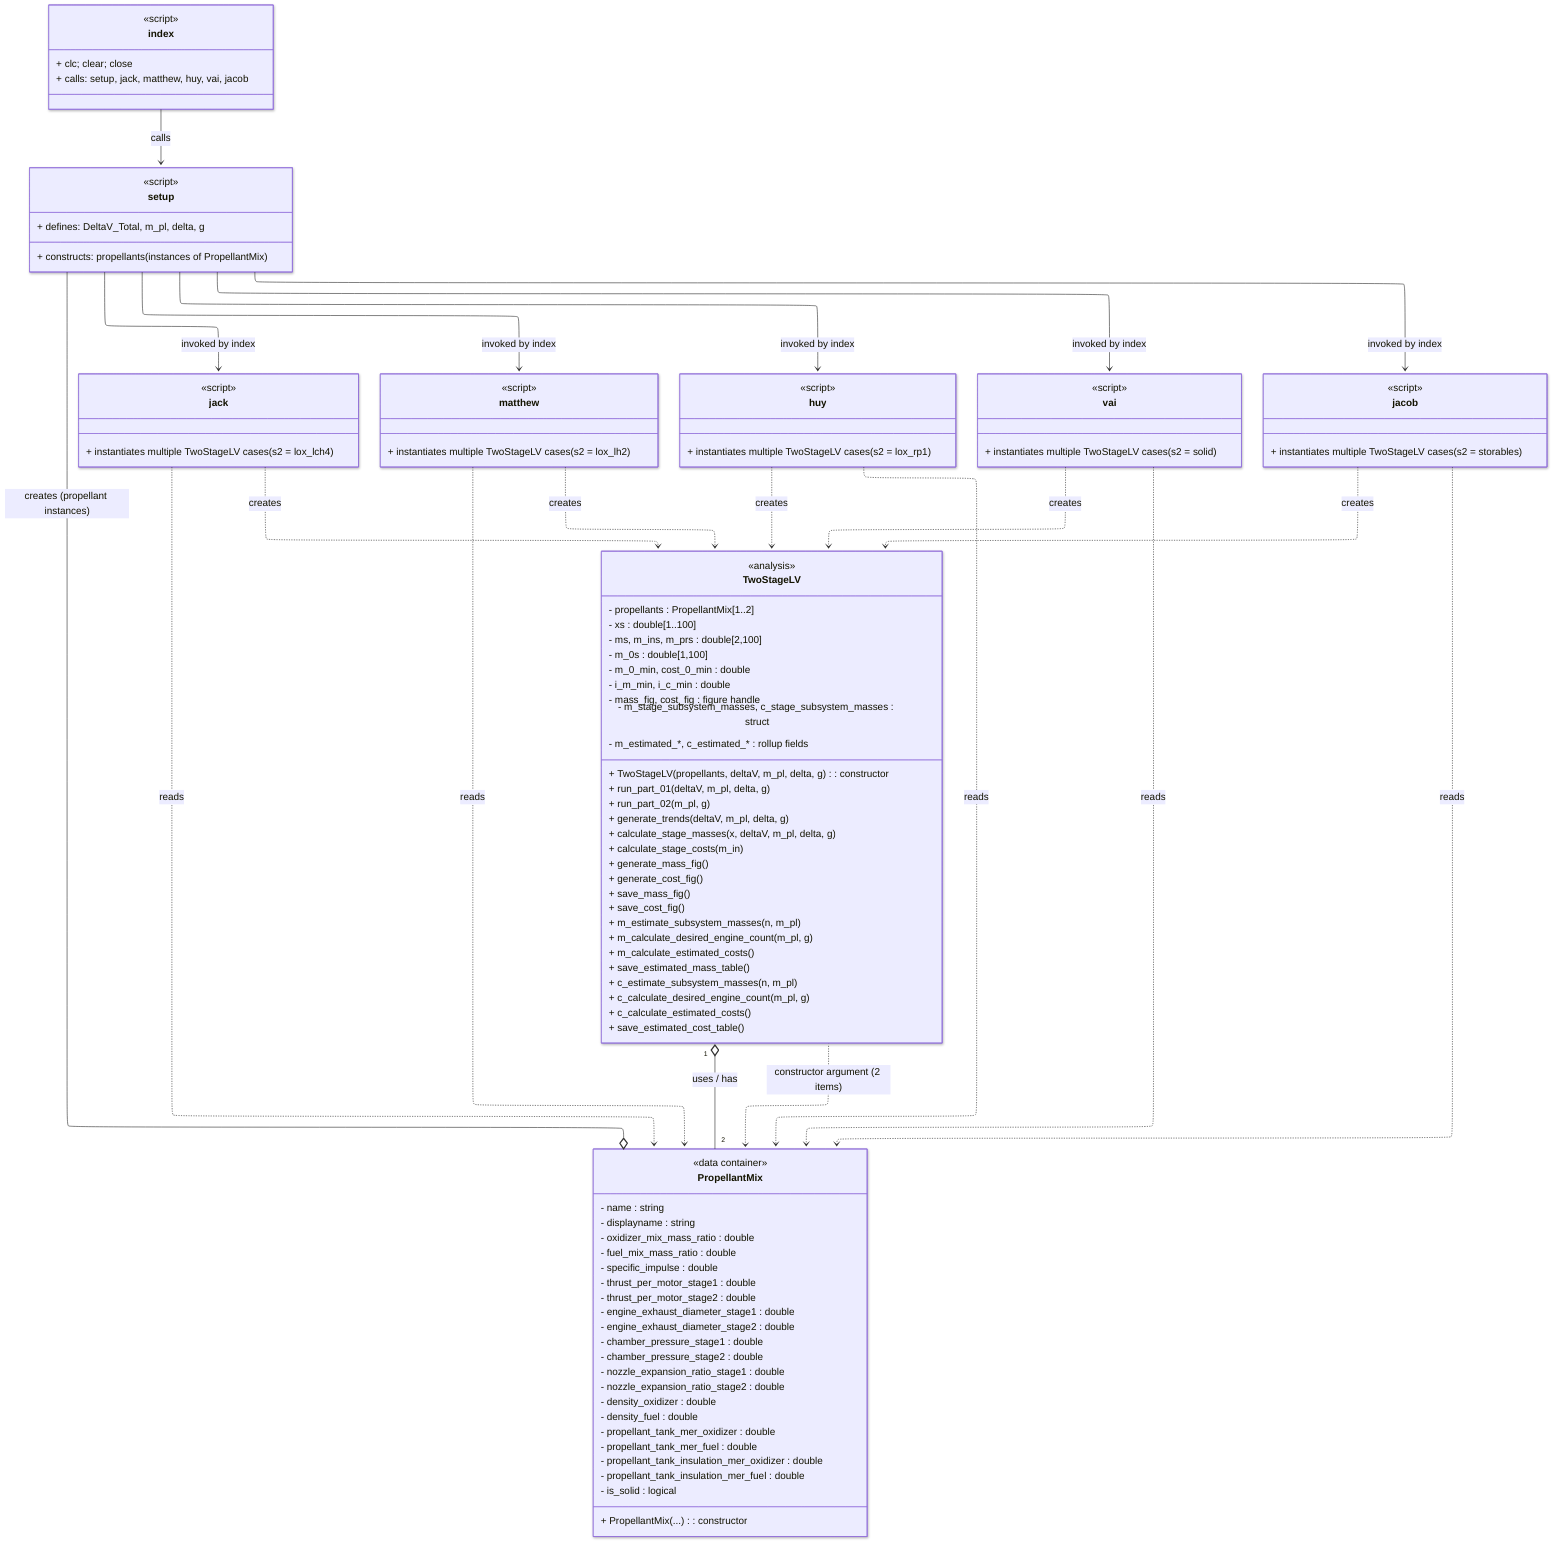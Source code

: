 ---
config:
  look: neo
  layout: elk
---
classDiagram
    class PropellantMix {
        <<data container>>
        - name : string
        - displayname : string
        - oxidizer_mix_mass_ratio : double
        - fuel_mix_mass_ratio : double
        - specific_impulse : double
        - thrust_per_motor_stage1 : double
        - thrust_per_motor_stage2 : double
        - engine_exhaust_diameter_stage1 : double
        - engine_exhaust_diameter_stage2 : double
        - chamber_pressure_stage1 : double
        - chamber_pressure_stage2 : double
        - nozzle_expansion_ratio_stage1 : double
        - nozzle_expansion_ratio_stage2 : double
        - density_oxidizer : double
        - density_fuel : double
        - propellant_tank_mer_oxidizer : double
        - propellant_tank_mer_fuel : double
        - propellant_tank_insulation_mer_oxidizer : double
        - propellant_tank_insulation_mer_fuel : double
        - is_solid : logical
        + PropellantMix(...)  : constructor
    }
    class TwoStageLV {
        <<analysis>>
        - propellants : PropellantMix[1..2]
        - xs : double[1..100]
        - ms, m_ins, m_prs : double[2,100]
        - m_0s : double[1,100]
        - m_0_min, cost_0_min : double
        - i_m_min, i_c_min : double
        - mass_fig, cost_fig : figure handle
        - m_stage_subsystem_masses, c_stage_subsystem_masses : struct
        - m_estimated_*, c_estimated_* : rollup fields
        + TwoStageLV(propellants, deltaV, m_pl, delta, g) : constructor
        + run_part_01(deltaV, m_pl, delta, g)
        + run_part_02(m_pl, g)
        + generate_trends(deltaV, m_pl, delta, g)
        + calculate_stage_masses(x, deltaV, m_pl, delta, g)
        + calculate_stage_costs(m_in)
        + generate_mass_fig()
        + generate_cost_fig()
        + save_mass_fig()
        + save_cost_fig()
        + m_estimate_subsystem_masses(n, m_pl)
        + m_calculate_desired_engine_count(m_pl, g)
        + m_calculate_estimated_costs()
        + save_estimated_mass_table()
        + c_estimate_subsystem_masses(n, m_pl)
        + c_calculate_desired_engine_count(m_pl, g)
        + c_calculate_estimated_costs()
        + save_estimated_cost_table()
    }
    TwoStageLV "1" o-- "2" PropellantMix : uses / has
    class index {
        <<script>>
        + clc; clear; close
        + calls: setup, jack, matthew, huy, vai, jacob
    }
    class setup {
        <<script>>
        + defines: DeltaV_Total, m_pl, delta, g
        + constructs: propellants (instances of PropellantMix)
    }
    class jack {
        <<script>>
        + instantiates multiple TwoStageLV cases (s2 = lox_lch4)
    }
    class matthew {
        <<script>>
        + instantiates multiple TwoStageLV cases (s2 = lox_lh2)
    }
    class huy {
        <<script>>
        + instantiates multiple TwoStageLV cases (s2 = lox_rp1)
    }
    class vai {
        <<script>>
        + instantiates multiple TwoStageLV cases (s2 = solid)
    }
    class jacob {
        <<script>>
        + instantiates multiple TwoStageLV cases (s2 = storables)
    }
    index --> setup : calls
    setup --o PropellantMix : creates (propellant instances)
    jack ..> PropellantMix : reads
    jack ..> TwoStageLV : creates
    matthew ..> PropellantMix : reads
    matthew ..> TwoStageLV : creates
    huy ..> PropellantMix : reads
    huy ..> TwoStageLV : creates
    vai ..> PropellantMix : reads
    vai ..> TwoStageLV : creates
    jacob ..> PropellantMix : reads
    jacob ..> TwoStageLV : creates
    PropellantMix <.. TwoStageLV : constructor argument (2 items)
    setup --> jack : invoked by index
    setup --> matthew : invoked by index
    setup --> huy : invoked by index
    setup --> vai : invoked by index
    setup --> jacob : invoked by index
